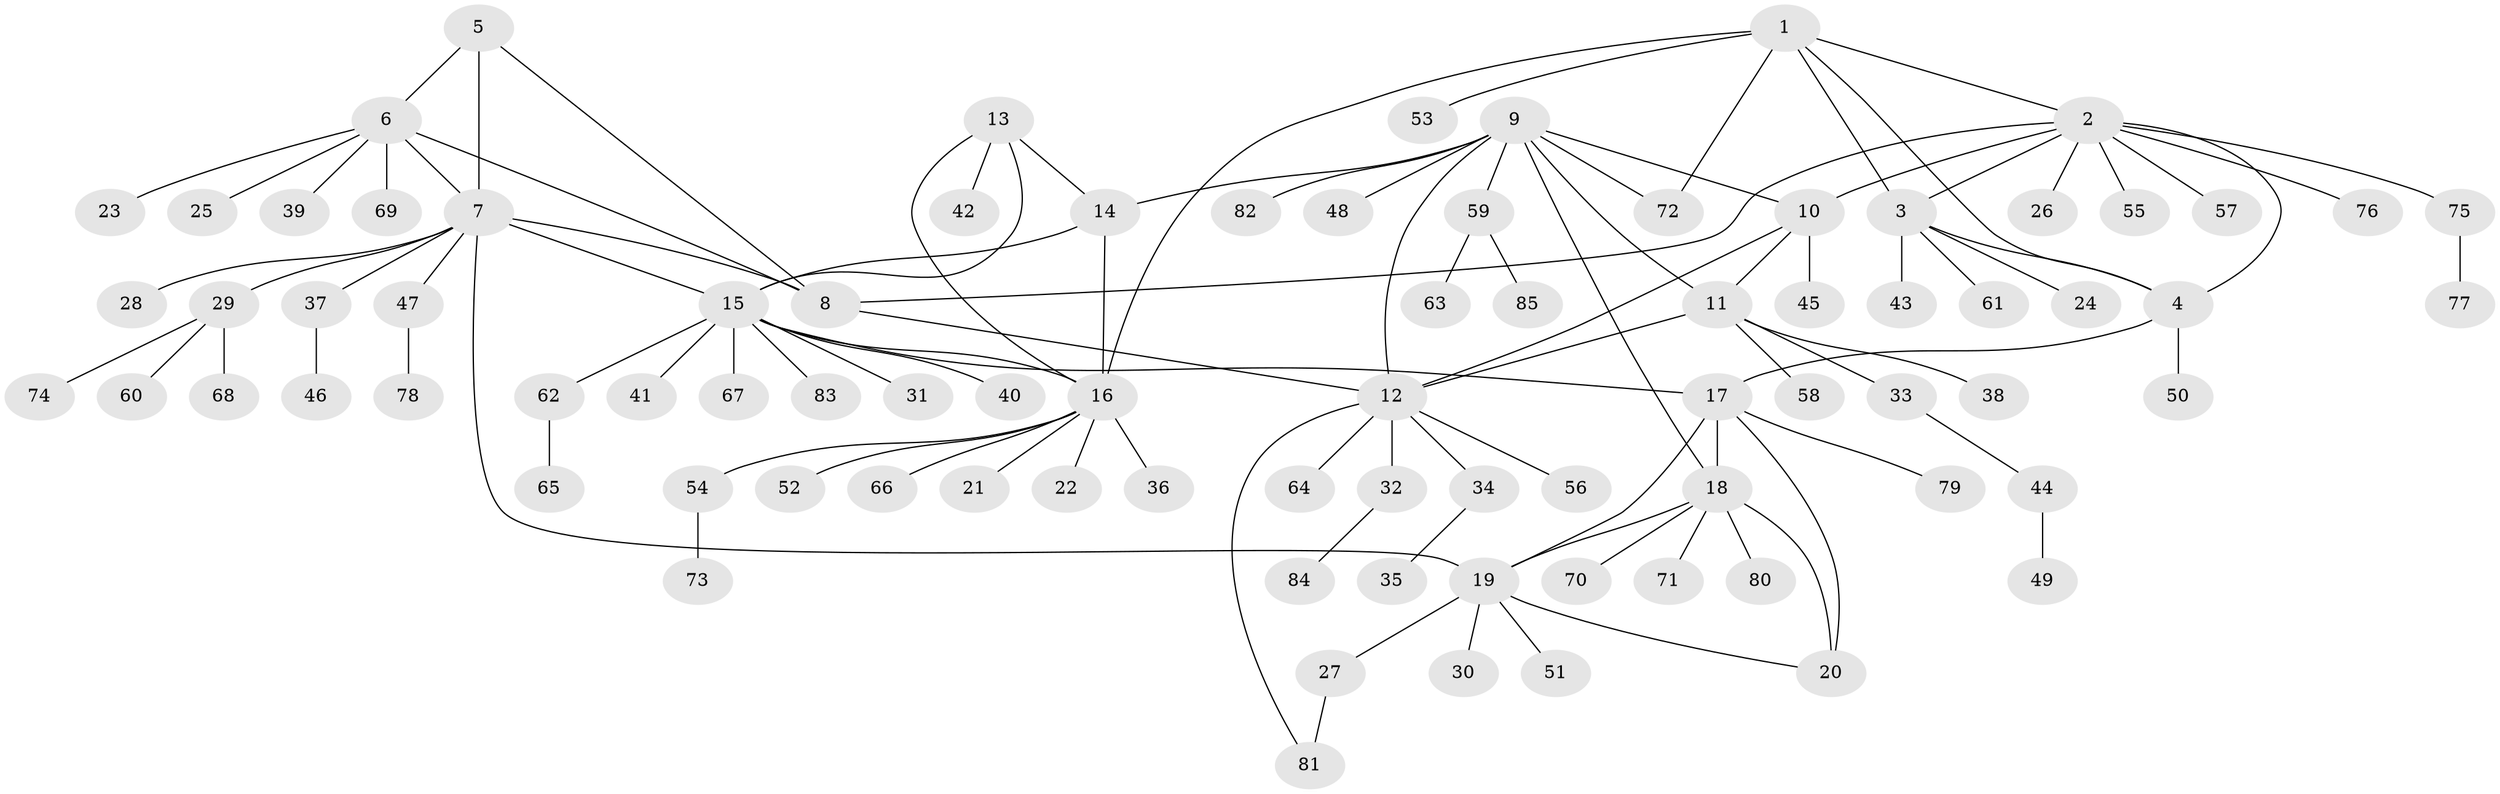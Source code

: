 // coarse degree distribution, {13: 0.015625, 9: 0.03125, 5: 0.03125, 4: 0.0625, 12: 0.015625, 10: 0.015625, 6: 0.03125, 2: 0.09375, 11: 0.015625, 1: 0.671875, 3: 0.015625}
// Generated by graph-tools (version 1.1) at 2025/52/02/27/25 19:52:14]
// undirected, 85 vertices, 107 edges
graph export_dot {
graph [start="1"]
  node [color=gray90,style=filled];
  1;
  2;
  3;
  4;
  5;
  6;
  7;
  8;
  9;
  10;
  11;
  12;
  13;
  14;
  15;
  16;
  17;
  18;
  19;
  20;
  21;
  22;
  23;
  24;
  25;
  26;
  27;
  28;
  29;
  30;
  31;
  32;
  33;
  34;
  35;
  36;
  37;
  38;
  39;
  40;
  41;
  42;
  43;
  44;
  45;
  46;
  47;
  48;
  49;
  50;
  51;
  52;
  53;
  54;
  55;
  56;
  57;
  58;
  59;
  60;
  61;
  62;
  63;
  64;
  65;
  66;
  67;
  68;
  69;
  70;
  71;
  72;
  73;
  74;
  75;
  76;
  77;
  78;
  79;
  80;
  81;
  82;
  83;
  84;
  85;
  1 -- 2;
  1 -- 3;
  1 -- 4;
  1 -- 16;
  1 -- 53;
  1 -- 72;
  2 -- 3;
  2 -- 4;
  2 -- 8;
  2 -- 10;
  2 -- 26;
  2 -- 55;
  2 -- 57;
  2 -- 75;
  2 -- 76;
  3 -- 4;
  3 -- 24;
  3 -- 43;
  3 -- 61;
  4 -- 17;
  4 -- 50;
  5 -- 6;
  5 -- 7;
  5 -- 8;
  6 -- 7;
  6 -- 8;
  6 -- 23;
  6 -- 25;
  6 -- 39;
  6 -- 69;
  7 -- 8;
  7 -- 15;
  7 -- 19;
  7 -- 28;
  7 -- 29;
  7 -- 37;
  7 -- 47;
  8 -- 12;
  9 -- 10;
  9 -- 11;
  9 -- 12;
  9 -- 14;
  9 -- 18;
  9 -- 48;
  9 -- 59;
  9 -- 72;
  9 -- 82;
  10 -- 11;
  10 -- 12;
  10 -- 45;
  11 -- 12;
  11 -- 33;
  11 -- 38;
  11 -- 58;
  12 -- 32;
  12 -- 34;
  12 -- 56;
  12 -- 64;
  12 -- 81;
  13 -- 14;
  13 -- 15;
  13 -- 16;
  13 -- 42;
  14 -- 15;
  14 -- 16;
  15 -- 16;
  15 -- 17;
  15 -- 31;
  15 -- 40;
  15 -- 41;
  15 -- 62;
  15 -- 67;
  15 -- 83;
  16 -- 21;
  16 -- 22;
  16 -- 36;
  16 -- 52;
  16 -- 54;
  16 -- 66;
  17 -- 18;
  17 -- 19;
  17 -- 20;
  17 -- 79;
  18 -- 19;
  18 -- 20;
  18 -- 70;
  18 -- 71;
  18 -- 80;
  19 -- 20;
  19 -- 27;
  19 -- 30;
  19 -- 51;
  27 -- 81;
  29 -- 60;
  29 -- 68;
  29 -- 74;
  32 -- 84;
  33 -- 44;
  34 -- 35;
  37 -- 46;
  44 -- 49;
  47 -- 78;
  54 -- 73;
  59 -- 63;
  59 -- 85;
  62 -- 65;
  75 -- 77;
}
